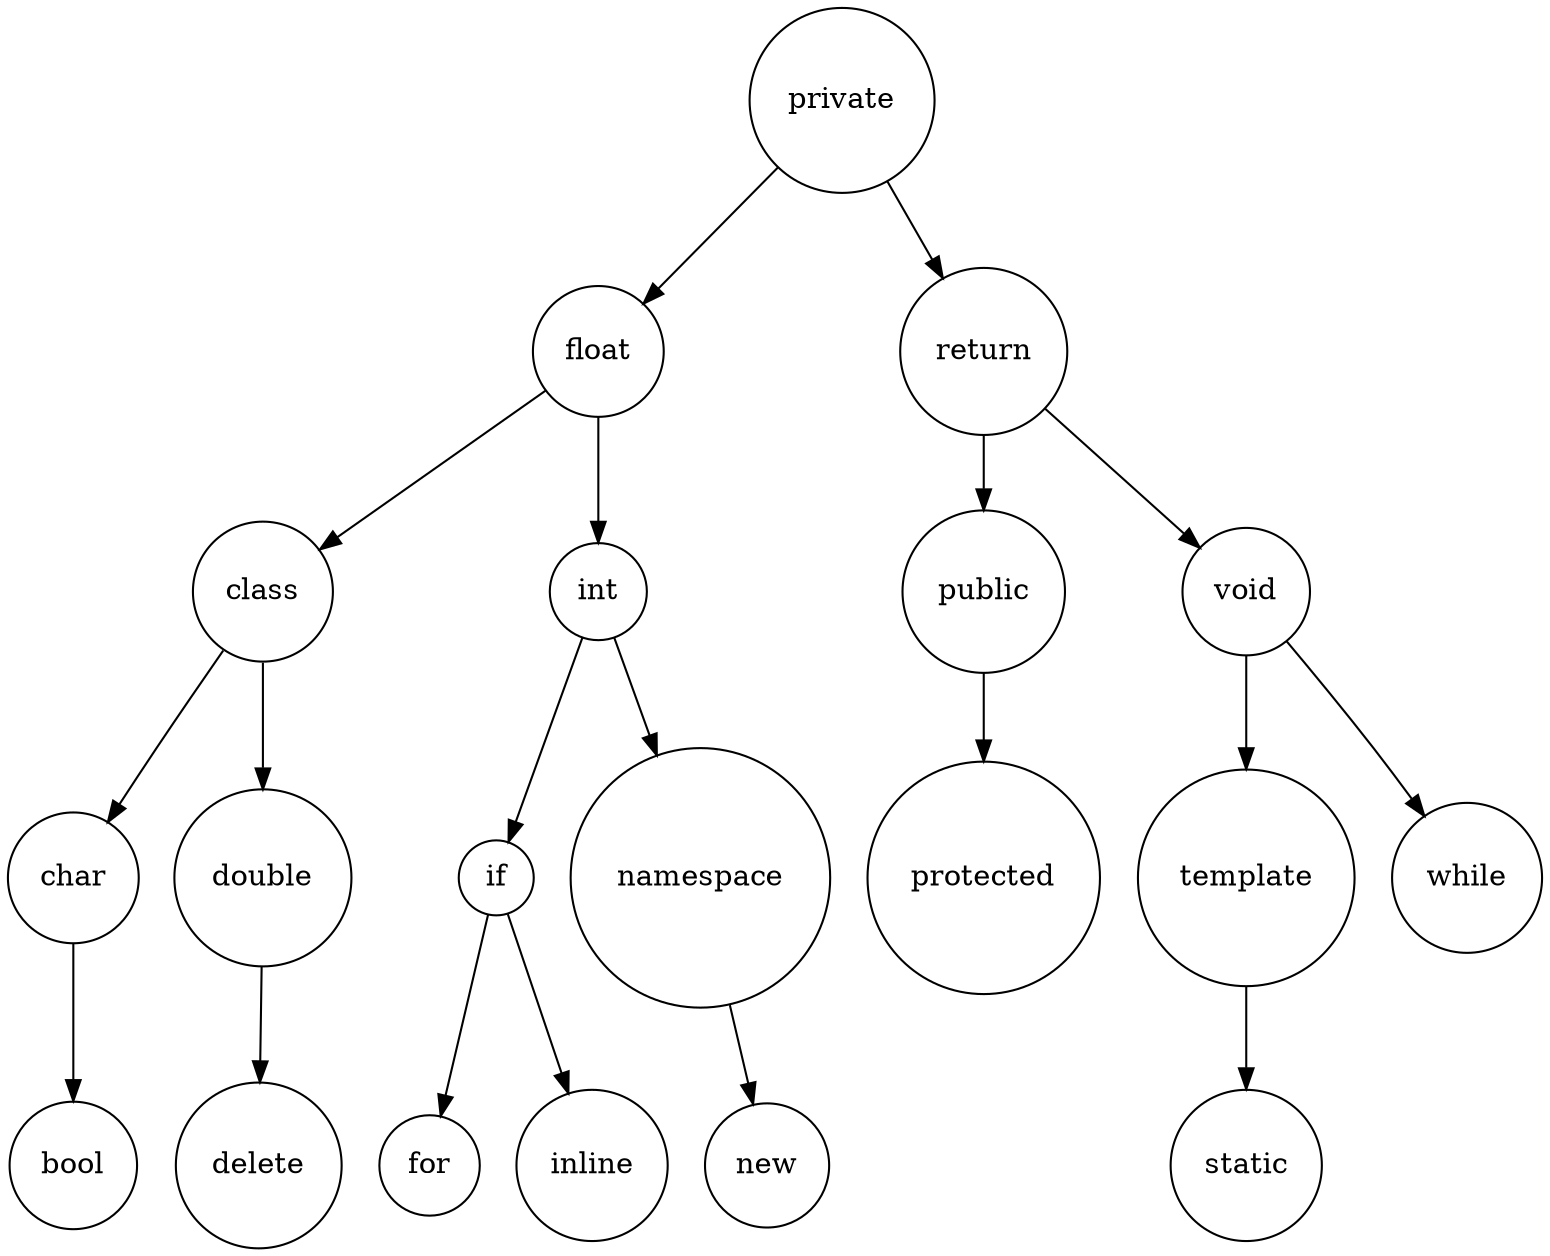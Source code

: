 digraph G {
	node [shape=circle];
	"private"; 
	"private" -> "float";
	"float" -> "class";
	"class" -> "char";
	"char" -> "bool";
	"class" -> "double";
	"double" -> "delete";
	"float" -> "int";
	"int" -> "if";
	"if" -> "for";
	"if" -> "inline";
	"int" -> "namespace";
	"namespace" -> "new";
	"private" -> "return";
	"return" -> "public";
	"public" -> "protected";
	"return" -> "void";
	"void" -> "template";
	"template" -> "static";
	"void" -> "while";
}
